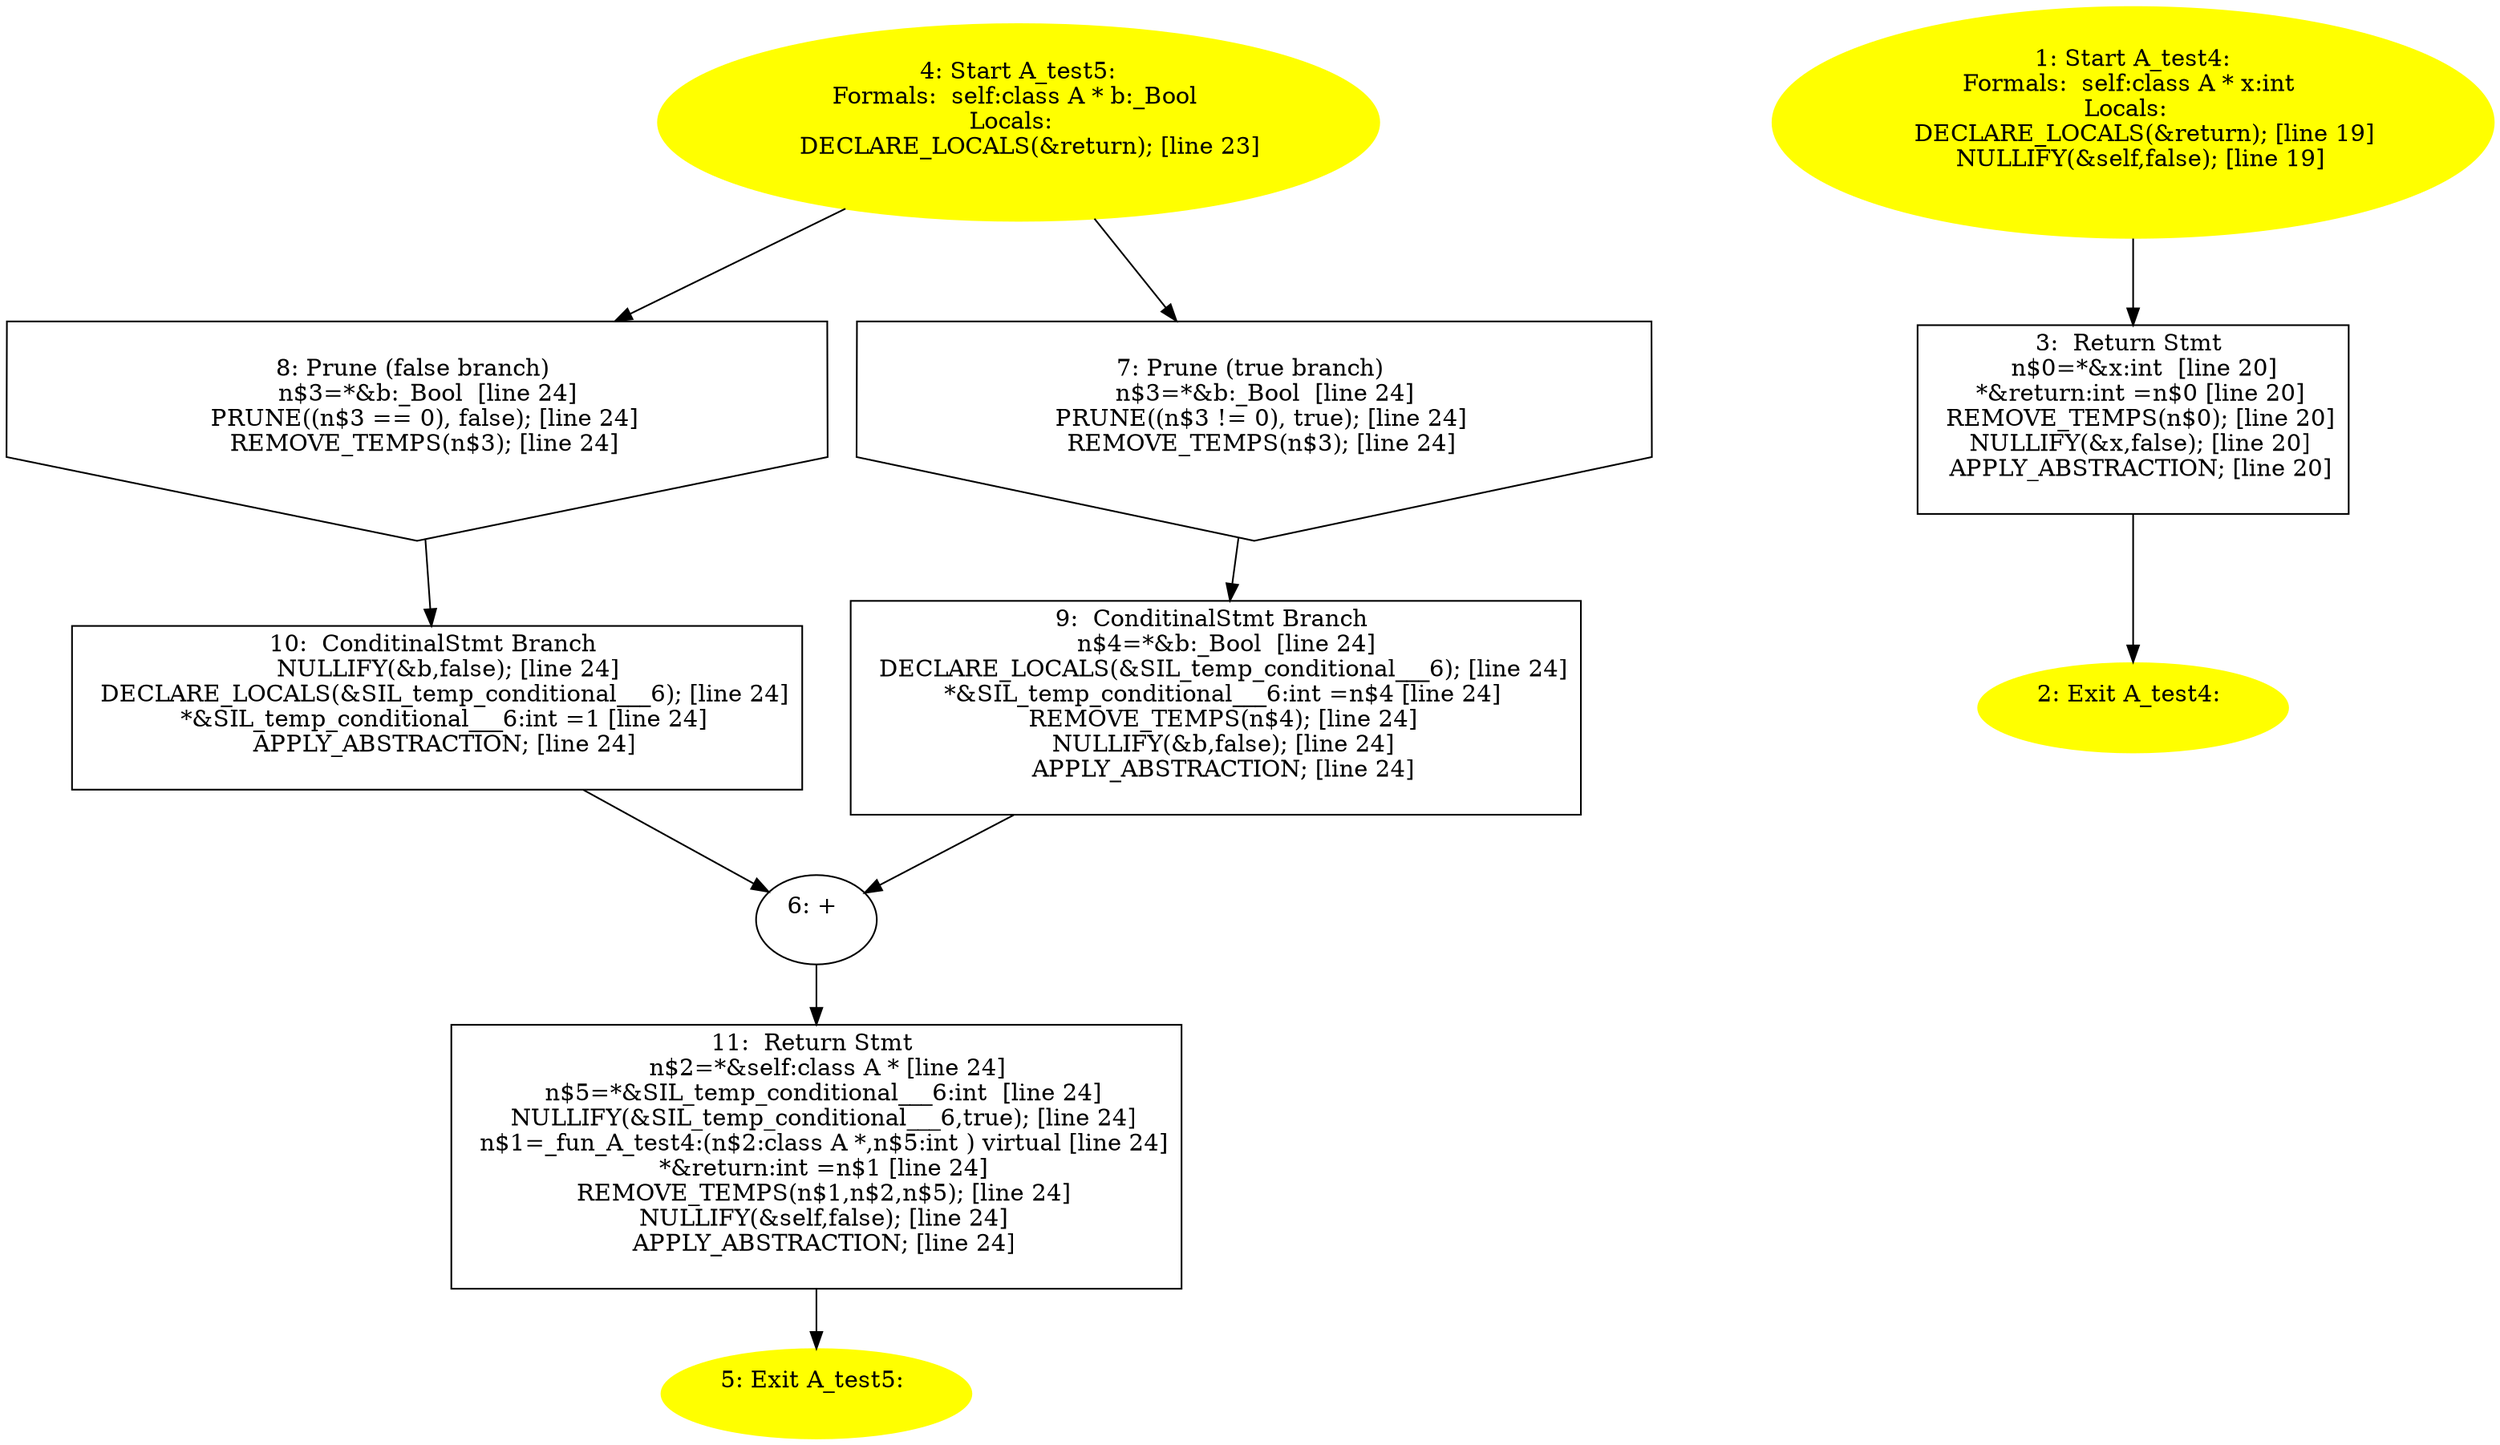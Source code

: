 digraph iCFG {
11 [label="11:  Return Stmt \n   n$2=*&self:class A * [line 24]\n  n$5=*&SIL_temp_conditional___6:int  [line 24]\n  NULLIFY(&SIL_temp_conditional___6,true); [line 24]\n  n$1=_fun_A_test4:(n$2:class A *,n$5:int ) virtual [line 24]\n  *&return:int =n$1 [line 24]\n  REMOVE_TEMPS(n$1,n$2,n$5); [line 24]\n  NULLIFY(&self,false); [line 24]\n  APPLY_ABSTRACTION; [line 24]\n " shape="box"]
	

	 11 -> 5 ;
10 [label="10:  ConditinalStmt Branch \n   NULLIFY(&b,false); [line 24]\n  DECLARE_LOCALS(&SIL_temp_conditional___6); [line 24]\n  *&SIL_temp_conditional___6:int =1 [line 24]\n  APPLY_ABSTRACTION; [line 24]\n " shape="box"]
	

	 10 -> 6 ;
9 [label="9:  ConditinalStmt Branch \n   n$4=*&b:_Bool  [line 24]\n  DECLARE_LOCALS(&SIL_temp_conditional___6); [line 24]\n  *&SIL_temp_conditional___6:int =n$4 [line 24]\n  REMOVE_TEMPS(n$4); [line 24]\n  NULLIFY(&b,false); [line 24]\n  APPLY_ABSTRACTION; [line 24]\n " shape="box"]
	

	 9 -> 6 ;
8 [label="8: Prune (false branch) \n   n$3=*&b:_Bool  [line 24]\n  PRUNE((n$3 == 0), false); [line 24]\n  REMOVE_TEMPS(n$3); [line 24]\n " shape="invhouse"]
	

	 8 -> 10 ;
7 [label="7: Prune (true branch) \n   n$3=*&b:_Bool  [line 24]\n  PRUNE((n$3 != 0), true); [line 24]\n  REMOVE_TEMPS(n$3); [line 24]\n " shape="invhouse"]
	

	 7 -> 9 ;
6 [label="6: + \n  " ]
	

	 6 -> 11 ;
5 [label="5: Exit A_test5: \n  " color=yellow style=filled]
	

4 [label="4: Start A_test5:\nFormals:  self:class A * b:_Bool \nLocals:  \n   DECLARE_LOCALS(&return); [line 23]\n " color=yellow style=filled]
	

	 4 -> 7 ;
	 4 -> 8 ;
3 [label="3:  Return Stmt \n   n$0=*&x:int  [line 20]\n  *&return:int =n$0 [line 20]\n  REMOVE_TEMPS(n$0); [line 20]\n  NULLIFY(&x,false); [line 20]\n  APPLY_ABSTRACTION; [line 20]\n " shape="box"]
	

	 3 -> 2 ;
2 [label="2: Exit A_test4: \n  " color=yellow style=filled]
	

1 [label="1: Start A_test4:\nFormals:  self:class A * x:int \nLocals:  \n   DECLARE_LOCALS(&return); [line 19]\n  NULLIFY(&self,false); [line 19]\n " color=yellow style=filled]
	

	 1 -> 3 ;
}
